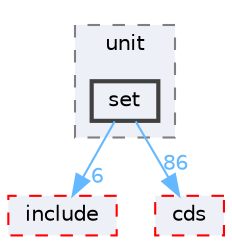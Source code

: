 digraph "external/libcds/test/unit/set"
{
 // LATEX_PDF_SIZE
  bgcolor="transparent";
  edge [fontname=Helvetica,fontsize=10,labelfontname=Helvetica,labelfontsize=10];
  node [fontname=Helvetica,fontsize=10,shape=box,height=0.2,width=0.4];
  compound=true
  subgraph clusterdir_5af95ab9c8988ee69eb5a91a91a55ab9 {
    graph [ bgcolor="#edf0f7", pencolor="grey50", label="unit", fontname=Helvetica,fontsize=10 style="filled,dashed", URL="dir_5af95ab9c8988ee69eb5a91a91a55ab9.html",tooltip=""]
  dir_7b22e936fc363e2fcf2c28da77e9711a [label="set", fillcolor="#edf0f7", color="grey25", style="filled,bold", URL="dir_7b22e936fc363e2fcf2c28da77e9711a.html",tooltip=""];
  }
  dir_e8e86015120c09f6a7f42026ab4ce0a2 [label="include", fillcolor="#edf0f7", color="red", style="filled,dashed", URL="dir_e8e86015120c09f6a7f42026ab4ce0a2.html",tooltip=""];
  dir_fcf032bbf40cb4a20f944ac15896063c [label="cds", fillcolor="#edf0f7", color="red", style="filled,dashed", URL="dir_fcf032bbf40cb4a20f944ac15896063c.html",tooltip=""];
  dir_7b22e936fc363e2fcf2c28da77e9711a->dir_e8e86015120c09f6a7f42026ab4ce0a2 [headlabel="6", labeldistance=1.5 headhref="dir_000653_000382.html" href="dir_000653_000382.html" color="steelblue1" fontcolor="steelblue1"];
  dir_7b22e936fc363e2fcf2c28da77e9711a->dir_fcf032bbf40cb4a20f944ac15896063c [headlabel="86", labeldistance=1.5 headhref="dir_000653_000111.html" href="dir_000653_000111.html" color="steelblue1" fontcolor="steelblue1"];
}
